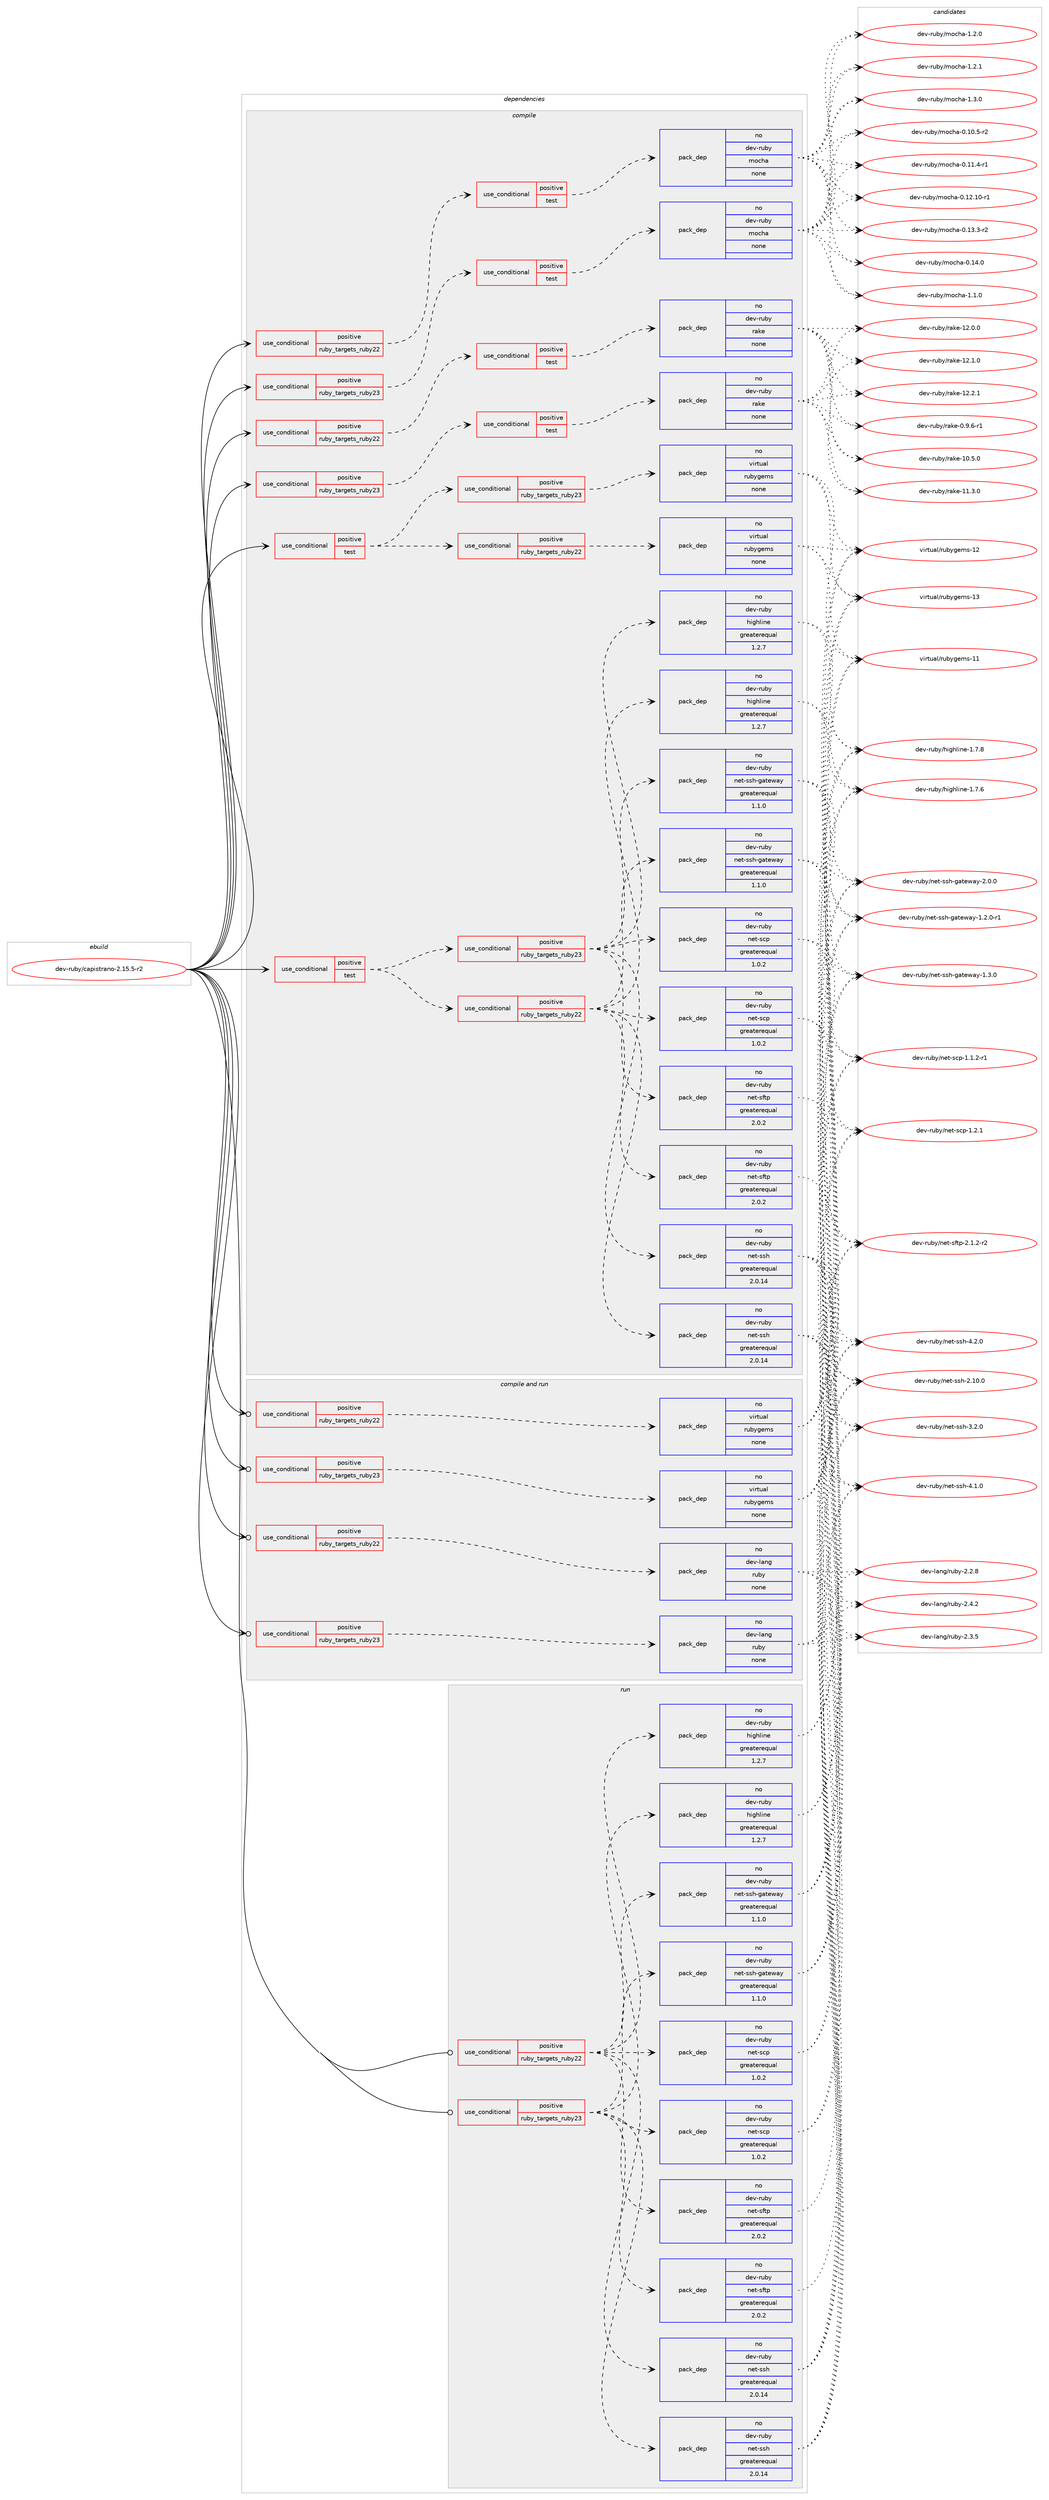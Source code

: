 digraph prolog {

# *************
# Graph options
# *************

newrank=true;
concentrate=true;
compound=true;
graph [rankdir=LR,fontname=Helvetica,fontsize=10,ranksep=1.5];#, ranksep=2.5, nodesep=0.2];
edge  [arrowhead=vee];
node  [fontname=Helvetica,fontsize=10];

# **********
# The ebuild
# **********

subgraph cluster_leftcol {
color=gray;
rank=same;
label=<<i>ebuild</i>>;
id [label="dev-ruby/capistrano-2.15.5-r2", color=red, width=4, href="../dev-ruby/capistrano-2.15.5-r2.svg"];
}

# ****************
# The dependencies
# ****************

subgraph cluster_midcol {
color=gray;
label=<<i>dependencies</i>>;
subgraph cluster_compile {
fillcolor="#eeeeee";
style=filled;
label=<<i>compile</i>>;
subgraph cond53423 {
dependency231536 [label=<<TABLE BORDER="0" CELLBORDER="1" CELLSPACING="0" CELLPADDING="4"><TR><TD ROWSPAN="3" CELLPADDING="10">use_conditional</TD></TR><TR><TD>positive</TD></TR><TR><TD>ruby_targets_ruby22</TD></TR></TABLE>>, shape=none, color=red];
subgraph cond53424 {
dependency231537 [label=<<TABLE BORDER="0" CELLBORDER="1" CELLSPACING="0" CELLPADDING="4"><TR><TD ROWSPAN="3" CELLPADDING="10">use_conditional</TD></TR><TR><TD>positive</TD></TR><TR><TD>test</TD></TR></TABLE>>, shape=none, color=red];
subgraph pack174039 {
dependency231538 [label=<<TABLE BORDER="0" CELLBORDER="1" CELLSPACING="0" CELLPADDING="4" WIDTH="220"><TR><TD ROWSPAN="6" CELLPADDING="30">pack_dep</TD></TR><TR><TD WIDTH="110">no</TD></TR><TR><TD>dev-ruby</TD></TR><TR><TD>mocha</TD></TR><TR><TD>none</TD></TR><TR><TD></TD></TR></TABLE>>, shape=none, color=blue];
}
dependency231537:e -> dependency231538:w [weight=20,style="dashed",arrowhead="vee"];
}
dependency231536:e -> dependency231537:w [weight=20,style="dashed",arrowhead="vee"];
}
id:e -> dependency231536:w [weight=20,style="solid",arrowhead="vee"];
subgraph cond53425 {
dependency231539 [label=<<TABLE BORDER="0" CELLBORDER="1" CELLSPACING="0" CELLPADDING="4"><TR><TD ROWSPAN="3" CELLPADDING="10">use_conditional</TD></TR><TR><TD>positive</TD></TR><TR><TD>ruby_targets_ruby22</TD></TR></TABLE>>, shape=none, color=red];
subgraph cond53426 {
dependency231540 [label=<<TABLE BORDER="0" CELLBORDER="1" CELLSPACING="0" CELLPADDING="4"><TR><TD ROWSPAN="3" CELLPADDING="10">use_conditional</TD></TR><TR><TD>positive</TD></TR><TR><TD>test</TD></TR></TABLE>>, shape=none, color=red];
subgraph pack174040 {
dependency231541 [label=<<TABLE BORDER="0" CELLBORDER="1" CELLSPACING="0" CELLPADDING="4" WIDTH="220"><TR><TD ROWSPAN="6" CELLPADDING="30">pack_dep</TD></TR><TR><TD WIDTH="110">no</TD></TR><TR><TD>dev-ruby</TD></TR><TR><TD>rake</TD></TR><TR><TD>none</TD></TR><TR><TD></TD></TR></TABLE>>, shape=none, color=blue];
}
dependency231540:e -> dependency231541:w [weight=20,style="dashed",arrowhead="vee"];
}
dependency231539:e -> dependency231540:w [weight=20,style="dashed",arrowhead="vee"];
}
id:e -> dependency231539:w [weight=20,style="solid",arrowhead="vee"];
subgraph cond53427 {
dependency231542 [label=<<TABLE BORDER="0" CELLBORDER="1" CELLSPACING="0" CELLPADDING="4"><TR><TD ROWSPAN="3" CELLPADDING="10">use_conditional</TD></TR><TR><TD>positive</TD></TR><TR><TD>ruby_targets_ruby23</TD></TR></TABLE>>, shape=none, color=red];
subgraph cond53428 {
dependency231543 [label=<<TABLE BORDER="0" CELLBORDER="1" CELLSPACING="0" CELLPADDING="4"><TR><TD ROWSPAN="3" CELLPADDING="10">use_conditional</TD></TR><TR><TD>positive</TD></TR><TR><TD>test</TD></TR></TABLE>>, shape=none, color=red];
subgraph pack174041 {
dependency231544 [label=<<TABLE BORDER="0" CELLBORDER="1" CELLSPACING="0" CELLPADDING="4" WIDTH="220"><TR><TD ROWSPAN="6" CELLPADDING="30">pack_dep</TD></TR><TR><TD WIDTH="110">no</TD></TR><TR><TD>dev-ruby</TD></TR><TR><TD>mocha</TD></TR><TR><TD>none</TD></TR><TR><TD></TD></TR></TABLE>>, shape=none, color=blue];
}
dependency231543:e -> dependency231544:w [weight=20,style="dashed",arrowhead="vee"];
}
dependency231542:e -> dependency231543:w [weight=20,style="dashed",arrowhead="vee"];
}
id:e -> dependency231542:w [weight=20,style="solid",arrowhead="vee"];
subgraph cond53429 {
dependency231545 [label=<<TABLE BORDER="0" CELLBORDER="1" CELLSPACING="0" CELLPADDING="4"><TR><TD ROWSPAN="3" CELLPADDING="10">use_conditional</TD></TR><TR><TD>positive</TD></TR><TR><TD>ruby_targets_ruby23</TD></TR></TABLE>>, shape=none, color=red];
subgraph cond53430 {
dependency231546 [label=<<TABLE BORDER="0" CELLBORDER="1" CELLSPACING="0" CELLPADDING="4"><TR><TD ROWSPAN="3" CELLPADDING="10">use_conditional</TD></TR><TR><TD>positive</TD></TR><TR><TD>test</TD></TR></TABLE>>, shape=none, color=red];
subgraph pack174042 {
dependency231547 [label=<<TABLE BORDER="0" CELLBORDER="1" CELLSPACING="0" CELLPADDING="4" WIDTH="220"><TR><TD ROWSPAN="6" CELLPADDING="30">pack_dep</TD></TR><TR><TD WIDTH="110">no</TD></TR><TR><TD>dev-ruby</TD></TR><TR><TD>rake</TD></TR><TR><TD>none</TD></TR><TR><TD></TD></TR></TABLE>>, shape=none, color=blue];
}
dependency231546:e -> dependency231547:w [weight=20,style="dashed",arrowhead="vee"];
}
dependency231545:e -> dependency231546:w [weight=20,style="dashed",arrowhead="vee"];
}
id:e -> dependency231545:w [weight=20,style="solid",arrowhead="vee"];
subgraph cond53431 {
dependency231548 [label=<<TABLE BORDER="0" CELLBORDER="1" CELLSPACING="0" CELLPADDING="4"><TR><TD ROWSPAN="3" CELLPADDING="10">use_conditional</TD></TR><TR><TD>positive</TD></TR><TR><TD>test</TD></TR></TABLE>>, shape=none, color=red];
subgraph cond53432 {
dependency231549 [label=<<TABLE BORDER="0" CELLBORDER="1" CELLSPACING="0" CELLPADDING="4"><TR><TD ROWSPAN="3" CELLPADDING="10">use_conditional</TD></TR><TR><TD>positive</TD></TR><TR><TD>ruby_targets_ruby22</TD></TR></TABLE>>, shape=none, color=red];
subgraph pack174043 {
dependency231550 [label=<<TABLE BORDER="0" CELLBORDER="1" CELLSPACING="0" CELLPADDING="4" WIDTH="220"><TR><TD ROWSPAN="6" CELLPADDING="30">pack_dep</TD></TR><TR><TD WIDTH="110">no</TD></TR><TR><TD>dev-ruby</TD></TR><TR><TD>net-ssh</TD></TR><TR><TD>greaterequal</TD></TR><TR><TD>2.0.14</TD></TR></TABLE>>, shape=none, color=blue];
}
dependency231549:e -> dependency231550:w [weight=20,style="dashed",arrowhead="vee"];
subgraph pack174044 {
dependency231551 [label=<<TABLE BORDER="0" CELLBORDER="1" CELLSPACING="0" CELLPADDING="4" WIDTH="220"><TR><TD ROWSPAN="6" CELLPADDING="30">pack_dep</TD></TR><TR><TD WIDTH="110">no</TD></TR><TR><TD>dev-ruby</TD></TR><TR><TD>net-sftp</TD></TR><TR><TD>greaterequal</TD></TR><TR><TD>2.0.2</TD></TR></TABLE>>, shape=none, color=blue];
}
dependency231549:e -> dependency231551:w [weight=20,style="dashed",arrowhead="vee"];
subgraph pack174045 {
dependency231552 [label=<<TABLE BORDER="0" CELLBORDER="1" CELLSPACING="0" CELLPADDING="4" WIDTH="220"><TR><TD ROWSPAN="6" CELLPADDING="30">pack_dep</TD></TR><TR><TD WIDTH="110">no</TD></TR><TR><TD>dev-ruby</TD></TR><TR><TD>net-scp</TD></TR><TR><TD>greaterequal</TD></TR><TR><TD>1.0.2</TD></TR></TABLE>>, shape=none, color=blue];
}
dependency231549:e -> dependency231552:w [weight=20,style="dashed",arrowhead="vee"];
subgraph pack174046 {
dependency231553 [label=<<TABLE BORDER="0" CELLBORDER="1" CELLSPACING="0" CELLPADDING="4" WIDTH="220"><TR><TD ROWSPAN="6" CELLPADDING="30">pack_dep</TD></TR><TR><TD WIDTH="110">no</TD></TR><TR><TD>dev-ruby</TD></TR><TR><TD>net-ssh-gateway</TD></TR><TR><TD>greaterequal</TD></TR><TR><TD>1.1.0</TD></TR></TABLE>>, shape=none, color=blue];
}
dependency231549:e -> dependency231553:w [weight=20,style="dashed",arrowhead="vee"];
subgraph pack174047 {
dependency231554 [label=<<TABLE BORDER="0" CELLBORDER="1" CELLSPACING="0" CELLPADDING="4" WIDTH="220"><TR><TD ROWSPAN="6" CELLPADDING="30">pack_dep</TD></TR><TR><TD WIDTH="110">no</TD></TR><TR><TD>dev-ruby</TD></TR><TR><TD>highline</TD></TR><TR><TD>greaterequal</TD></TR><TR><TD>1.2.7</TD></TR></TABLE>>, shape=none, color=blue];
}
dependency231549:e -> dependency231554:w [weight=20,style="dashed",arrowhead="vee"];
}
dependency231548:e -> dependency231549:w [weight=20,style="dashed",arrowhead="vee"];
subgraph cond53433 {
dependency231555 [label=<<TABLE BORDER="0" CELLBORDER="1" CELLSPACING="0" CELLPADDING="4"><TR><TD ROWSPAN="3" CELLPADDING="10">use_conditional</TD></TR><TR><TD>positive</TD></TR><TR><TD>ruby_targets_ruby23</TD></TR></TABLE>>, shape=none, color=red];
subgraph pack174048 {
dependency231556 [label=<<TABLE BORDER="0" CELLBORDER="1" CELLSPACING="0" CELLPADDING="4" WIDTH="220"><TR><TD ROWSPAN="6" CELLPADDING="30">pack_dep</TD></TR><TR><TD WIDTH="110">no</TD></TR><TR><TD>dev-ruby</TD></TR><TR><TD>net-ssh</TD></TR><TR><TD>greaterequal</TD></TR><TR><TD>2.0.14</TD></TR></TABLE>>, shape=none, color=blue];
}
dependency231555:e -> dependency231556:w [weight=20,style="dashed",arrowhead="vee"];
subgraph pack174049 {
dependency231557 [label=<<TABLE BORDER="0" CELLBORDER="1" CELLSPACING="0" CELLPADDING="4" WIDTH="220"><TR><TD ROWSPAN="6" CELLPADDING="30">pack_dep</TD></TR><TR><TD WIDTH="110">no</TD></TR><TR><TD>dev-ruby</TD></TR><TR><TD>net-sftp</TD></TR><TR><TD>greaterequal</TD></TR><TR><TD>2.0.2</TD></TR></TABLE>>, shape=none, color=blue];
}
dependency231555:e -> dependency231557:w [weight=20,style="dashed",arrowhead="vee"];
subgraph pack174050 {
dependency231558 [label=<<TABLE BORDER="0" CELLBORDER="1" CELLSPACING="0" CELLPADDING="4" WIDTH="220"><TR><TD ROWSPAN="6" CELLPADDING="30">pack_dep</TD></TR><TR><TD WIDTH="110">no</TD></TR><TR><TD>dev-ruby</TD></TR><TR><TD>net-scp</TD></TR><TR><TD>greaterequal</TD></TR><TR><TD>1.0.2</TD></TR></TABLE>>, shape=none, color=blue];
}
dependency231555:e -> dependency231558:w [weight=20,style="dashed",arrowhead="vee"];
subgraph pack174051 {
dependency231559 [label=<<TABLE BORDER="0" CELLBORDER="1" CELLSPACING="0" CELLPADDING="4" WIDTH="220"><TR><TD ROWSPAN="6" CELLPADDING="30">pack_dep</TD></TR><TR><TD WIDTH="110">no</TD></TR><TR><TD>dev-ruby</TD></TR><TR><TD>net-ssh-gateway</TD></TR><TR><TD>greaterequal</TD></TR><TR><TD>1.1.0</TD></TR></TABLE>>, shape=none, color=blue];
}
dependency231555:e -> dependency231559:w [weight=20,style="dashed",arrowhead="vee"];
subgraph pack174052 {
dependency231560 [label=<<TABLE BORDER="0" CELLBORDER="1" CELLSPACING="0" CELLPADDING="4" WIDTH="220"><TR><TD ROWSPAN="6" CELLPADDING="30">pack_dep</TD></TR><TR><TD WIDTH="110">no</TD></TR><TR><TD>dev-ruby</TD></TR><TR><TD>highline</TD></TR><TR><TD>greaterequal</TD></TR><TR><TD>1.2.7</TD></TR></TABLE>>, shape=none, color=blue];
}
dependency231555:e -> dependency231560:w [weight=20,style="dashed",arrowhead="vee"];
}
dependency231548:e -> dependency231555:w [weight=20,style="dashed",arrowhead="vee"];
}
id:e -> dependency231548:w [weight=20,style="solid",arrowhead="vee"];
subgraph cond53434 {
dependency231561 [label=<<TABLE BORDER="0" CELLBORDER="1" CELLSPACING="0" CELLPADDING="4"><TR><TD ROWSPAN="3" CELLPADDING="10">use_conditional</TD></TR><TR><TD>positive</TD></TR><TR><TD>test</TD></TR></TABLE>>, shape=none, color=red];
subgraph cond53435 {
dependency231562 [label=<<TABLE BORDER="0" CELLBORDER="1" CELLSPACING="0" CELLPADDING="4"><TR><TD ROWSPAN="3" CELLPADDING="10">use_conditional</TD></TR><TR><TD>positive</TD></TR><TR><TD>ruby_targets_ruby22</TD></TR></TABLE>>, shape=none, color=red];
subgraph pack174053 {
dependency231563 [label=<<TABLE BORDER="0" CELLBORDER="1" CELLSPACING="0" CELLPADDING="4" WIDTH="220"><TR><TD ROWSPAN="6" CELLPADDING="30">pack_dep</TD></TR><TR><TD WIDTH="110">no</TD></TR><TR><TD>virtual</TD></TR><TR><TD>rubygems</TD></TR><TR><TD>none</TD></TR><TR><TD></TD></TR></TABLE>>, shape=none, color=blue];
}
dependency231562:e -> dependency231563:w [weight=20,style="dashed",arrowhead="vee"];
}
dependency231561:e -> dependency231562:w [weight=20,style="dashed",arrowhead="vee"];
subgraph cond53436 {
dependency231564 [label=<<TABLE BORDER="0" CELLBORDER="1" CELLSPACING="0" CELLPADDING="4"><TR><TD ROWSPAN="3" CELLPADDING="10">use_conditional</TD></TR><TR><TD>positive</TD></TR><TR><TD>ruby_targets_ruby23</TD></TR></TABLE>>, shape=none, color=red];
subgraph pack174054 {
dependency231565 [label=<<TABLE BORDER="0" CELLBORDER="1" CELLSPACING="0" CELLPADDING="4" WIDTH="220"><TR><TD ROWSPAN="6" CELLPADDING="30">pack_dep</TD></TR><TR><TD WIDTH="110">no</TD></TR><TR><TD>virtual</TD></TR><TR><TD>rubygems</TD></TR><TR><TD>none</TD></TR><TR><TD></TD></TR></TABLE>>, shape=none, color=blue];
}
dependency231564:e -> dependency231565:w [weight=20,style="dashed",arrowhead="vee"];
}
dependency231561:e -> dependency231564:w [weight=20,style="dashed",arrowhead="vee"];
}
id:e -> dependency231561:w [weight=20,style="solid",arrowhead="vee"];
}
subgraph cluster_compileandrun {
fillcolor="#eeeeee";
style=filled;
label=<<i>compile and run</i>>;
subgraph cond53437 {
dependency231566 [label=<<TABLE BORDER="0" CELLBORDER="1" CELLSPACING="0" CELLPADDING="4"><TR><TD ROWSPAN="3" CELLPADDING="10">use_conditional</TD></TR><TR><TD>positive</TD></TR><TR><TD>ruby_targets_ruby22</TD></TR></TABLE>>, shape=none, color=red];
subgraph pack174055 {
dependency231567 [label=<<TABLE BORDER="0" CELLBORDER="1" CELLSPACING="0" CELLPADDING="4" WIDTH="220"><TR><TD ROWSPAN="6" CELLPADDING="30">pack_dep</TD></TR><TR><TD WIDTH="110">no</TD></TR><TR><TD>dev-lang</TD></TR><TR><TD>ruby</TD></TR><TR><TD>none</TD></TR><TR><TD></TD></TR></TABLE>>, shape=none, color=blue];
}
dependency231566:e -> dependency231567:w [weight=20,style="dashed",arrowhead="vee"];
}
id:e -> dependency231566:w [weight=20,style="solid",arrowhead="odotvee"];
subgraph cond53438 {
dependency231568 [label=<<TABLE BORDER="0" CELLBORDER="1" CELLSPACING="0" CELLPADDING="4"><TR><TD ROWSPAN="3" CELLPADDING="10">use_conditional</TD></TR><TR><TD>positive</TD></TR><TR><TD>ruby_targets_ruby22</TD></TR></TABLE>>, shape=none, color=red];
subgraph pack174056 {
dependency231569 [label=<<TABLE BORDER="0" CELLBORDER="1" CELLSPACING="0" CELLPADDING="4" WIDTH="220"><TR><TD ROWSPAN="6" CELLPADDING="30">pack_dep</TD></TR><TR><TD WIDTH="110">no</TD></TR><TR><TD>virtual</TD></TR><TR><TD>rubygems</TD></TR><TR><TD>none</TD></TR><TR><TD></TD></TR></TABLE>>, shape=none, color=blue];
}
dependency231568:e -> dependency231569:w [weight=20,style="dashed",arrowhead="vee"];
}
id:e -> dependency231568:w [weight=20,style="solid",arrowhead="odotvee"];
subgraph cond53439 {
dependency231570 [label=<<TABLE BORDER="0" CELLBORDER="1" CELLSPACING="0" CELLPADDING="4"><TR><TD ROWSPAN="3" CELLPADDING="10">use_conditional</TD></TR><TR><TD>positive</TD></TR><TR><TD>ruby_targets_ruby23</TD></TR></TABLE>>, shape=none, color=red];
subgraph pack174057 {
dependency231571 [label=<<TABLE BORDER="0" CELLBORDER="1" CELLSPACING="0" CELLPADDING="4" WIDTH="220"><TR><TD ROWSPAN="6" CELLPADDING="30">pack_dep</TD></TR><TR><TD WIDTH="110">no</TD></TR><TR><TD>dev-lang</TD></TR><TR><TD>ruby</TD></TR><TR><TD>none</TD></TR><TR><TD></TD></TR></TABLE>>, shape=none, color=blue];
}
dependency231570:e -> dependency231571:w [weight=20,style="dashed",arrowhead="vee"];
}
id:e -> dependency231570:w [weight=20,style="solid",arrowhead="odotvee"];
subgraph cond53440 {
dependency231572 [label=<<TABLE BORDER="0" CELLBORDER="1" CELLSPACING="0" CELLPADDING="4"><TR><TD ROWSPAN="3" CELLPADDING="10">use_conditional</TD></TR><TR><TD>positive</TD></TR><TR><TD>ruby_targets_ruby23</TD></TR></TABLE>>, shape=none, color=red];
subgraph pack174058 {
dependency231573 [label=<<TABLE BORDER="0" CELLBORDER="1" CELLSPACING="0" CELLPADDING="4" WIDTH="220"><TR><TD ROWSPAN="6" CELLPADDING="30">pack_dep</TD></TR><TR><TD WIDTH="110">no</TD></TR><TR><TD>virtual</TD></TR><TR><TD>rubygems</TD></TR><TR><TD>none</TD></TR><TR><TD></TD></TR></TABLE>>, shape=none, color=blue];
}
dependency231572:e -> dependency231573:w [weight=20,style="dashed",arrowhead="vee"];
}
id:e -> dependency231572:w [weight=20,style="solid",arrowhead="odotvee"];
}
subgraph cluster_run {
fillcolor="#eeeeee";
style=filled;
label=<<i>run</i>>;
subgraph cond53441 {
dependency231574 [label=<<TABLE BORDER="0" CELLBORDER="1" CELLSPACING="0" CELLPADDING="4"><TR><TD ROWSPAN="3" CELLPADDING="10">use_conditional</TD></TR><TR><TD>positive</TD></TR><TR><TD>ruby_targets_ruby22</TD></TR></TABLE>>, shape=none, color=red];
subgraph pack174059 {
dependency231575 [label=<<TABLE BORDER="0" CELLBORDER="1" CELLSPACING="0" CELLPADDING="4" WIDTH="220"><TR><TD ROWSPAN="6" CELLPADDING="30">pack_dep</TD></TR><TR><TD WIDTH="110">no</TD></TR><TR><TD>dev-ruby</TD></TR><TR><TD>net-ssh</TD></TR><TR><TD>greaterequal</TD></TR><TR><TD>2.0.14</TD></TR></TABLE>>, shape=none, color=blue];
}
dependency231574:e -> dependency231575:w [weight=20,style="dashed",arrowhead="vee"];
subgraph pack174060 {
dependency231576 [label=<<TABLE BORDER="0" CELLBORDER="1" CELLSPACING="0" CELLPADDING="4" WIDTH="220"><TR><TD ROWSPAN="6" CELLPADDING="30">pack_dep</TD></TR><TR><TD WIDTH="110">no</TD></TR><TR><TD>dev-ruby</TD></TR><TR><TD>net-sftp</TD></TR><TR><TD>greaterequal</TD></TR><TR><TD>2.0.2</TD></TR></TABLE>>, shape=none, color=blue];
}
dependency231574:e -> dependency231576:w [weight=20,style="dashed",arrowhead="vee"];
subgraph pack174061 {
dependency231577 [label=<<TABLE BORDER="0" CELLBORDER="1" CELLSPACING="0" CELLPADDING="4" WIDTH="220"><TR><TD ROWSPAN="6" CELLPADDING="30">pack_dep</TD></TR><TR><TD WIDTH="110">no</TD></TR><TR><TD>dev-ruby</TD></TR><TR><TD>net-scp</TD></TR><TR><TD>greaterequal</TD></TR><TR><TD>1.0.2</TD></TR></TABLE>>, shape=none, color=blue];
}
dependency231574:e -> dependency231577:w [weight=20,style="dashed",arrowhead="vee"];
subgraph pack174062 {
dependency231578 [label=<<TABLE BORDER="0" CELLBORDER="1" CELLSPACING="0" CELLPADDING="4" WIDTH="220"><TR><TD ROWSPAN="6" CELLPADDING="30">pack_dep</TD></TR><TR><TD WIDTH="110">no</TD></TR><TR><TD>dev-ruby</TD></TR><TR><TD>net-ssh-gateway</TD></TR><TR><TD>greaterequal</TD></TR><TR><TD>1.1.0</TD></TR></TABLE>>, shape=none, color=blue];
}
dependency231574:e -> dependency231578:w [weight=20,style="dashed",arrowhead="vee"];
subgraph pack174063 {
dependency231579 [label=<<TABLE BORDER="0" CELLBORDER="1" CELLSPACING="0" CELLPADDING="4" WIDTH="220"><TR><TD ROWSPAN="6" CELLPADDING="30">pack_dep</TD></TR><TR><TD WIDTH="110">no</TD></TR><TR><TD>dev-ruby</TD></TR><TR><TD>highline</TD></TR><TR><TD>greaterequal</TD></TR><TR><TD>1.2.7</TD></TR></TABLE>>, shape=none, color=blue];
}
dependency231574:e -> dependency231579:w [weight=20,style="dashed",arrowhead="vee"];
}
id:e -> dependency231574:w [weight=20,style="solid",arrowhead="odot"];
subgraph cond53442 {
dependency231580 [label=<<TABLE BORDER="0" CELLBORDER="1" CELLSPACING="0" CELLPADDING="4"><TR><TD ROWSPAN="3" CELLPADDING="10">use_conditional</TD></TR><TR><TD>positive</TD></TR><TR><TD>ruby_targets_ruby23</TD></TR></TABLE>>, shape=none, color=red];
subgraph pack174064 {
dependency231581 [label=<<TABLE BORDER="0" CELLBORDER="1" CELLSPACING="0" CELLPADDING="4" WIDTH="220"><TR><TD ROWSPAN="6" CELLPADDING="30">pack_dep</TD></TR><TR><TD WIDTH="110">no</TD></TR><TR><TD>dev-ruby</TD></TR><TR><TD>net-ssh</TD></TR><TR><TD>greaterequal</TD></TR><TR><TD>2.0.14</TD></TR></TABLE>>, shape=none, color=blue];
}
dependency231580:e -> dependency231581:w [weight=20,style="dashed",arrowhead="vee"];
subgraph pack174065 {
dependency231582 [label=<<TABLE BORDER="0" CELLBORDER="1" CELLSPACING="0" CELLPADDING="4" WIDTH="220"><TR><TD ROWSPAN="6" CELLPADDING="30">pack_dep</TD></TR><TR><TD WIDTH="110">no</TD></TR><TR><TD>dev-ruby</TD></TR><TR><TD>net-sftp</TD></TR><TR><TD>greaterequal</TD></TR><TR><TD>2.0.2</TD></TR></TABLE>>, shape=none, color=blue];
}
dependency231580:e -> dependency231582:w [weight=20,style="dashed",arrowhead="vee"];
subgraph pack174066 {
dependency231583 [label=<<TABLE BORDER="0" CELLBORDER="1" CELLSPACING="0" CELLPADDING="4" WIDTH="220"><TR><TD ROWSPAN="6" CELLPADDING="30">pack_dep</TD></TR><TR><TD WIDTH="110">no</TD></TR><TR><TD>dev-ruby</TD></TR><TR><TD>net-scp</TD></TR><TR><TD>greaterequal</TD></TR><TR><TD>1.0.2</TD></TR></TABLE>>, shape=none, color=blue];
}
dependency231580:e -> dependency231583:w [weight=20,style="dashed",arrowhead="vee"];
subgraph pack174067 {
dependency231584 [label=<<TABLE BORDER="0" CELLBORDER="1" CELLSPACING="0" CELLPADDING="4" WIDTH="220"><TR><TD ROWSPAN="6" CELLPADDING="30">pack_dep</TD></TR><TR><TD WIDTH="110">no</TD></TR><TR><TD>dev-ruby</TD></TR><TR><TD>net-ssh-gateway</TD></TR><TR><TD>greaterequal</TD></TR><TR><TD>1.1.0</TD></TR></TABLE>>, shape=none, color=blue];
}
dependency231580:e -> dependency231584:w [weight=20,style="dashed",arrowhead="vee"];
subgraph pack174068 {
dependency231585 [label=<<TABLE BORDER="0" CELLBORDER="1" CELLSPACING="0" CELLPADDING="4" WIDTH="220"><TR><TD ROWSPAN="6" CELLPADDING="30">pack_dep</TD></TR><TR><TD WIDTH="110">no</TD></TR><TR><TD>dev-ruby</TD></TR><TR><TD>highline</TD></TR><TR><TD>greaterequal</TD></TR><TR><TD>1.2.7</TD></TR></TABLE>>, shape=none, color=blue];
}
dependency231580:e -> dependency231585:w [weight=20,style="dashed",arrowhead="vee"];
}
id:e -> dependency231580:w [weight=20,style="solid",arrowhead="odot"];
}
}

# **************
# The candidates
# **************

subgraph cluster_choices {
rank=same;
color=gray;
label=<<i>candidates</i>>;

subgraph choice174039 {
color=black;
nodesep=1;
choice1001011184511411798121471091119910497454846494846534511450 [label="dev-ruby/mocha-0.10.5-r2", color=red, width=4,href="../dev-ruby/mocha-0.10.5-r2.svg"];
choice1001011184511411798121471091119910497454846494946524511449 [label="dev-ruby/mocha-0.11.4-r1", color=red, width=4,href="../dev-ruby/mocha-0.11.4-r1.svg"];
choice100101118451141179812147109111991049745484649504649484511449 [label="dev-ruby/mocha-0.12.10-r1", color=red, width=4,href="../dev-ruby/mocha-0.12.10-r1.svg"];
choice1001011184511411798121471091119910497454846495146514511450 [label="dev-ruby/mocha-0.13.3-r2", color=red, width=4,href="../dev-ruby/mocha-0.13.3-r2.svg"];
choice100101118451141179812147109111991049745484649524648 [label="dev-ruby/mocha-0.14.0", color=red, width=4,href="../dev-ruby/mocha-0.14.0.svg"];
choice1001011184511411798121471091119910497454946494648 [label="dev-ruby/mocha-1.1.0", color=red, width=4,href="../dev-ruby/mocha-1.1.0.svg"];
choice1001011184511411798121471091119910497454946504648 [label="dev-ruby/mocha-1.2.0", color=red, width=4,href="../dev-ruby/mocha-1.2.0.svg"];
choice1001011184511411798121471091119910497454946504649 [label="dev-ruby/mocha-1.2.1", color=red, width=4,href="../dev-ruby/mocha-1.2.1.svg"];
choice1001011184511411798121471091119910497454946514648 [label="dev-ruby/mocha-1.3.0", color=red, width=4,href="../dev-ruby/mocha-1.3.0.svg"];
dependency231538:e -> choice1001011184511411798121471091119910497454846494846534511450:w [style=dotted,weight="100"];
dependency231538:e -> choice1001011184511411798121471091119910497454846494946524511449:w [style=dotted,weight="100"];
dependency231538:e -> choice100101118451141179812147109111991049745484649504649484511449:w [style=dotted,weight="100"];
dependency231538:e -> choice1001011184511411798121471091119910497454846495146514511450:w [style=dotted,weight="100"];
dependency231538:e -> choice100101118451141179812147109111991049745484649524648:w [style=dotted,weight="100"];
dependency231538:e -> choice1001011184511411798121471091119910497454946494648:w [style=dotted,weight="100"];
dependency231538:e -> choice1001011184511411798121471091119910497454946504648:w [style=dotted,weight="100"];
dependency231538:e -> choice1001011184511411798121471091119910497454946504649:w [style=dotted,weight="100"];
dependency231538:e -> choice1001011184511411798121471091119910497454946514648:w [style=dotted,weight="100"];
}
subgraph choice174040 {
color=black;
nodesep=1;
choice100101118451141179812147114971071014548465746544511449 [label="dev-ruby/rake-0.9.6-r1", color=red, width=4,href="../dev-ruby/rake-0.9.6-r1.svg"];
choice1001011184511411798121471149710710145494846534648 [label="dev-ruby/rake-10.5.0", color=red, width=4,href="../dev-ruby/rake-10.5.0.svg"];
choice1001011184511411798121471149710710145494946514648 [label="dev-ruby/rake-11.3.0", color=red, width=4,href="../dev-ruby/rake-11.3.0.svg"];
choice1001011184511411798121471149710710145495046484648 [label="dev-ruby/rake-12.0.0", color=red, width=4,href="../dev-ruby/rake-12.0.0.svg"];
choice1001011184511411798121471149710710145495046494648 [label="dev-ruby/rake-12.1.0", color=red, width=4,href="../dev-ruby/rake-12.1.0.svg"];
choice1001011184511411798121471149710710145495046504649 [label="dev-ruby/rake-12.2.1", color=red, width=4,href="../dev-ruby/rake-12.2.1.svg"];
dependency231541:e -> choice100101118451141179812147114971071014548465746544511449:w [style=dotted,weight="100"];
dependency231541:e -> choice1001011184511411798121471149710710145494846534648:w [style=dotted,weight="100"];
dependency231541:e -> choice1001011184511411798121471149710710145494946514648:w [style=dotted,weight="100"];
dependency231541:e -> choice1001011184511411798121471149710710145495046484648:w [style=dotted,weight="100"];
dependency231541:e -> choice1001011184511411798121471149710710145495046494648:w [style=dotted,weight="100"];
dependency231541:e -> choice1001011184511411798121471149710710145495046504649:w [style=dotted,weight="100"];
}
subgraph choice174041 {
color=black;
nodesep=1;
choice1001011184511411798121471091119910497454846494846534511450 [label="dev-ruby/mocha-0.10.5-r2", color=red, width=4,href="../dev-ruby/mocha-0.10.5-r2.svg"];
choice1001011184511411798121471091119910497454846494946524511449 [label="dev-ruby/mocha-0.11.4-r1", color=red, width=4,href="../dev-ruby/mocha-0.11.4-r1.svg"];
choice100101118451141179812147109111991049745484649504649484511449 [label="dev-ruby/mocha-0.12.10-r1", color=red, width=4,href="../dev-ruby/mocha-0.12.10-r1.svg"];
choice1001011184511411798121471091119910497454846495146514511450 [label="dev-ruby/mocha-0.13.3-r2", color=red, width=4,href="../dev-ruby/mocha-0.13.3-r2.svg"];
choice100101118451141179812147109111991049745484649524648 [label="dev-ruby/mocha-0.14.0", color=red, width=4,href="../dev-ruby/mocha-0.14.0.svg"];
choice1001011184511411798121471091119910497454946494648 [label="dev-ruby/mocha-1.1.0", color=red, width=4,href="../dev-ruby/mocha-1.1.0.svg"];
choice1001011184511411798121471091119910497454946504648 [label="dev-ruby/mocha-1.2.0", color=red, width=4,href="../dev-ruby/mocha-1.2.0.svg"];
choice1001011184511411798121471091119910497454946504649 [label="dev-ruby/mocha-1.2.1", color=red, width=4,href="../dev-ruby/mocha-1.2.1.svg"];
choice1001011184511411798121471091119910497454946514648 [label="dev-ruby/mocha-1.3.0", color=red, width=4,href="../dev-ruby/mocha-1.3.0.svg"];
dependency231544:e -> choice1001011184511411798121471091119910497454846494846534511450:w [style=dotted,weight="100"];
dependency231544:e -> choice1001011184511411798121471091119910497454846494946524511449:w [style=dotted,weight="100"];
dependency231544:e -> choice100101118451141179812147109111991049745484649504649484511449:w [style=dotted,weight="100"];
dependency231544:e -> choice1001011184511411798121471091119910497454846495146514511450:w [style=dotted,weight="100"];
dependency231544:e -> choice100101118451141179812147109111991049745484649524648:w [style=dotted,weight="100"];
dependency231544:e -> choice1001011184511411798121471091119910497454946494648:w [style=dotted,weight="100"];
dependency231544:e -> choice1001011184511411798121471091119910497454946504648:w [style=dotted,weight="100"];
dependency231544:e -> choice1001011184511411798121471091119910497454946504649:w [style=dotted,weight="100"];
dependency231544:e -> choice1001011184511411798121471091119910497454946514648:w [style=dotted,weight="100"];
}
subgraph choice174042 {
color=black;
nodesep=1;
choice100101118451141179812147114971071014548465746544511449 [label="dev-ruby/rake-0.9.6-r1", color=red, width=4,href="../dev-ruby/rake-0.9.6-r1.svg"];
choice1001011184511411798121471149710710145494846534648 [label="dev-ruby/rake-10.5.0", color=red, width=4,href="../dev-ruby/rake-10.5.0.svg"];
choice1001011184511411798121471149710710145494946514648 [label="dev-ruby/rake-11.3.0", color=red, width=4,href="../dev-ruby/rake-11.3.0.svg"];
choice1001011184511411798121471149710710145495046484648 [label="dev-ruby/rake-12.0.0", color=red, width=4,href="../dev-ruby/rake-12.0.0.svg"];
choice1001011184511411798121471149710710145495046494648 [label="dev-ruby/rake-12.1.0", color=red, width=4,href="../dev-ruby/rake-12.1.0.svg"];
choice1001011184511411798121471149710710145495046504649 [label="dev-ruby/rake-12.2.1", color=red, width=4,href="../dev-ruby/rake-12.2.1.svg"];
dependency231547:e -> choice100101118451141179812147114971071014548465746544511449:w [style=dotted,weight="100"];
dependency231547:e -> choice1001011184511411798121471149710710145494846534648:w [style=dotted,weight="100"];
dependency231547:e -> choice1001011184511411798121471149710710145494946514648:w [style=dotted,weight="100"];
dependency231547:e -> choice1001011184511411798121471149710710145495046484648:w [style=dotted,weight="100"];
dependency231547:e -> choice1001011184511411798121471149710710145495046494648:w [style=dotted,weight="100"];
dependency231547:e -> choice1001011184511411798121471149710710145495046504649:w [style=dotted,weight="100"];
}
subgraph choice174043 {
color=black;
nodesep=1;
choice1001011184511411798121471101011164511511510445504649484648 [label="dev-ruby/net-ssh-2.10.0", color=red, width=4,href="../dev-ruby/net-ssh-2.10.0.svg"];
choice10010111845114117981214711010111645115115104455146504648 [label="dev-ruby/net-ssh-3.2.0", color=red, width=4,href="../dev-ruby/net-ssh-3.2.0.svg"];
choice10010111845114117981214711010111645115115104455246494648 [label="dev-ruby/net-ssh-4.1.0", color=red, width=4,href="../dev-ruby/net-ssh-4.1.0.svg"];
choice10010111845114117981214711010111645115115104455246504648 [label="dev-ruby/net-ssh-4.2.0", color=red, width=4,href="../dev-ruby/net-ssh-4.2.0.svg"];
dependency231550:e -> choice1001011184511411798121471101011164511511510445504649484648:w [style=dotted,weight="100"];
dependency231550:e -> choice10010111845114117981214711010111645115115104455146504648:w [style=dotted,weight="100"];
dependency231550:e -> choice10010111845114117981214711010111645115115104455246494648:w [style=dotted,weight="100"];
dependency231550:e -> choice10010111845114117981214711010111645115115104455246504648:w [style=dotted,weight="100"];
}
subgraph choice174044 {
color=black;
nodesep=1;
choice100101118451141179812147110101116451151021161124550464946504511450 [label="dev-ruby/net-sftp-2.1.2-r2", color=red, width=4,href="../dev-ruby/net-sftp-2.1.2-r2.svg"];
dependency231551:e -> choice100101118451141179812147110101116451151021161124550464946504511450:w [style=dotted,weight="100"];
}
subgraph choice174045 {
color=black;
nodesep=1;
choice10010111845114117981214711010111645115991124549464946504511449 [label="dev-ruby/net-scp-1.1.2-r1", color=red, width=4,href="../dev-ruby/net-scp-1.1.2-r1.svg"];
choice1001011184511411798121471101011164511599112454946504649 [label="dev-ruby/net-scp-1.2.1", color=red, width=4,href="../dev-ruby/net-scp-1.2.1.svg"];
dependency231552:e -> choice10010111845114117981214711010111645115991124549464946504511449:w [style=dotted,weight="100"];
dependency231552:e -> choice1001011184511411798121471101011164511599112454946504649:w [style=dotted,weight="100"];
}
subgraph choice174046 {
color=black;
nodesep=1;
choice100101118451141179812147110101116451151151044510397116101119971214549465046484511449 [label="dev-ruby/net-ssh-gateway-1.2.0-r1", color=red, width=4,href="../dev-ruby/net-ssh-gateway-1.2.0-r1.svg"];
choice10010111845114117981214711010111645115115104451039711610111997121454946514648 [label="dev-ruby/net-ssh-gateway-1.3.0", color=red, width=4,href="../dev-ruby/net-ssh-gateway-1.3.0.svg"];
choice10010111845114117981214711010111645115115104451039711610111997121455046484648 [label="dev-ruby/net-ssh-gateway-2.0.0", color=red, width=4,href="../dev-ruby/net-ssh-gateway-2.0.0.svg"];
dependency231553:e -> choice100101118451141179812147110101116451151151044510397116101119971214549465046484511449:w [style=dotted,weight="100"];
dependency231553:e -> choice10010111845114117981214711010111645115115104451039711610111997121454946514648:w [style=dotted,weight="100"];
dependency231553:e -> choice10010111845114117981214711010111645115115104451039711610111997121455046484648:w [style=dotted,weight="100"];
}
subgraph choice174047 {
color=black;
nodesep=1;
choice100101118451141179812147104105103104108105110101454946554654 [label="dev-ruby/highline-1.7.6", color=red, width=4,href="../dev-ruby/highline-1.7.6.svg"];
choice100101118451141179812147104105103104108105110101454946554656 [label="dev-ruby/highline-1.7.8", color=red, width=4,href="../dev-ruby/highline-1.7.8.svg"];
dependency231554:e -> choice100101118451141179812147104105103104108105110101454946554654:w [style=dotted,weight="100"];
dependency231554:e -> choice100101118451141179812147104105103104108105110101454946554656:w [style=dotted,weight="100"];
}
subgraph choice174048 {
color=black;
nodesep=1;
choice1001011184511411798121471101011164511511510445504649484648 [label="dev-ruby/net-ssh-2.10.0", color=red, width=4,href="../dev-ruby/net-ssh-2.10.0.svg"];
choice10010111845114117981214711010111645115115104455146504648 [label="dev-ruby/net-ssh-3.2.0", color=red, width=4,href="../dev-ruby/net-ssh-3.2.0.svg"];
choice10010111845114117981214711010111645115115104455246494648 [label="dev-ruby/net-ssh-4.1.0", color=red, width=4,href="../dev-ruby/net-ssh-4.1.0.svg"];
choice10010111845114117981214711010111645115115104455246504648 [label="dev-ruby/net-ssh-4.2.0", color=red, width=4,href="../dev-ruby/net-ssh-4.2.0.svg"];
dependency231556:e -> choice1001011184511411798121471101011164511511510445504649484648:w [style=dotted,weight="100"];
dependency231556:e -> choice10010111845114117981214711010111645115115104455146504648:w [style=dotted,weight="100"];
dependency231556:e -> choice10010111845114117981214711010111645115115104455246494648:w [style=dotted,weight="100"];
dependency231556:e -> choice10010111845114117981214711010111645115115104455246504648:w [style=dotted,weight="100"];
}
subgraph choice174049 {
color=black;
nodesep=1;
choice100101118451141179812147110101116451151021161124550464946504511450 [label="dev-ruby/net-sftp-2.1.2-r2", color=red, width=4,href="../dev-ruby/net-sftp-2.1.2-r2.svg"];
dependency231557:e -> choice100101118451141179812147110101116451151021161124550464946504511450:w [style=dotted,weight="100"];
}
subgraph choice174050 {
color=black;
nodesep=1;
choice10010111845114117981214711010111645115991124549464946504511449 [label="dev-ruby/net-scp-1.1.2-r1", color=red, width=4,href="../dev-ruby/net-scp-1.1.2-r1.svg"];
choice1001011184511411798121471101011164511599112454946504649 [label="dev-ruby/net-scp-1.2.1", color=red, width=4,href="../dev-ruby/net-scp-1.2.1.svg"];
dependency231558:e -> choice10010111845114117981214711010111645115991124549464946504511449:w [style=dotted,weight="100"];
dependency231558:e -> choice1001011184511411798121471101011164511599112454946504649:w [style=dotted,weight="100"];
}
subgraph choice174051 {
color=black;
nodesep=1;
choice100101118451141179812147110101116451151151044510397116101119971214549465046484511449 [label="dev-ruby/net-ssh-gateway-1.2.0-r1", color=red, width=4,href="../dev-ruby/net-ssh-gateway-1.2.0-r1.svg"];
choice10010111845114117981214711010111645115115104451039711610111997121454946514648 [label="dev-ruby/net-ssh-gateway-1.3.0", color=red, width=4,href="../dev-ruby/net-ssh-gateway-1.3.0.svg"];
choice10010111845114117981214711010111645115115104451039711610111997121455046484648 [label="dev-ruby/net-ssh-gateway-2.0.0", color=red, width=4,href="../dev-ruby/net-ssh-gateway-2.0.0.svg"];
dependency231559:e -> choice100101118451141179812147110101116451151151044510397116101119971214549465046484511449:w [style=dotted,weight="100"];
dependency231559:e -> choice10010111845114117981214711010111645115115104451039711610111997121454946514648:w [style=dotted,weight="100"];
dependency231559:e -> choice10010111845114117981214711010111645115115104451039711610111997121455046484648:w [style=dotted,weight="100"];
}
subgraph choice174052 {
color=black;
nodesep=1;
choice100101118451141179812147104105103104108105110101454946554654 [label="dev-ruby/highline-1.7.6", color=red, width=4,href="../dev-ruby/highline-1.7.6.svg"];
choice100101118451141179812147104105103104108105110101454946554656 [label="dev-ruby/highline-1.7.8", color=red, width=4,href="../dev-ruby/highline-1.7.8.svg"];
dependency231560:e -> choice100101118451141179812147104105103104108105110101454946554654:w [style=dotted,weight="100"];
dependency231560:e -> choice100101118451141179812147104105103104108105110101454946554656:w [style=dotted,weight="100"];
}
subgraph choice174053 {
color=black;
nodesep=1;
choice118105114116117971084711411798121103101109115454949 [label="virtual/rubygems-11", color=red, width=4,href="../virtual/rubygems-11.svg"];
choice118105114116117971084711411798121103101109115454950 [label="virtual/rubygems-12", color=red, width=4,href="../virtual/rubygems-12.svg"];
choice118105114116117971084711411798121103101109115454951 [label="virtual/rubygems-13", color=red, width=4,href="../virtual/rubygems-13.svg"];
dependency231563:e -> choice118105114116117971084711411798121103101109115454949:w [style=dotted,weight="100"];
dependency231563:e -> choice118105114116117971084711411798121103101109115454950:w [style=dotted,weight="100"];
dependency231563:e -> choice118105114116117971084711411798121103101109115454951:w [style=dotted,weight="100"];
}
subgraph choice174054 {
color=black;
nodesep=1;
choice118105114116117971084711411798121103101109115454949 [label="virtual/rubygems-11", color=red, width=4,href="../virtual/rubygems-11.svg"];
choice118105114116117971084711411798121103101109115454950 [label="virtual/rubygems-12", color=red, width=4,href="../virtual/rubygems-12.svg"];
choice118105114116117971084711411798121103101109115454951 [label="virtual/rubygems-13", color=red, width=4,href="../virtual/rubygems-13.svg"];
dependency231565:e -> choice118105114116117971084711411798121103101109115454949:w [style=dotted,weight="100"];
dependency231565:e -> choice118105114116117971084711411798121103101109115454950:w [style=dotted,weight="100"];
dependency231565:e -> choice118105114116117971084711411798121103101109115454951:w [style=dotted,weight="100"];
}
subgraph choice174055 {
color=black;
nodesep=1;
choice10010111845108971101034711411798121455046504656 [label="dev-lang/ruby-2.2.8", color=red, width=4,href="../dev-lang/ruby-2.2.8.svg"];
choice10010111845108971101034711411798121455046514653 [label="dev-lang/ruby-2.3.5", color=red, width=4,href="../dev-lang/ruby-2.3.5.svg"];
choice10010111845108971101034711411798121455046524650 [label="dev-lang/ruby-2.4.2", color=red, width=4,href="../dev-lang/ruby-2.4.2.svg"];
dependency231567:e -> choice10010111845108971101034711411798121455046504656:w [style=dotted,weight="100"];
dependency231567:e -> choice10010111845108971101034711411798121455046514653:w [style=dotted,weight="100"];
dependency231567:e -> choice10010111845108971101034711411798121455046524650:w [style=dotted,weight="100"];
}
subgraph choice174056 {
color=black;
nodesep=1;
choice118105114116117971084711411798121103101109115454949 [label="virtual/rubygems-11", color=red, width=4,href="../virtual/rubygems-11.svg"];
choice118105114116117971084711411798121103101109115454950 [label="virtual/rubygems-12", color=red, width=4,href="../virtual/rubygems-12.svg"];
choice118105114116117971084711411798121103101109115454951 [label="virtual/rubygems-13", color=red, width=4,href="../virtual/rubygems-13.svg"];
dependency231569:e -> choice118105114116117971084711411798121103101109115454949:w [style=dotted,weight="100"];
dependency231569:e -> choice118105114116117971084711411798121103101109115454950:w [style=dotted,weight="100"];
dependency231569:e -> choice118105114116117971084711411798121103101109115454951:w [style=dotted,weight="100"];
}
subgraph choice174057 {
color=black;
nodesep=1;
choice10010111845108971101034711411798121455046504656 [label="dev-lang/ruby-2.2.8", color=red, width=4,href="../dev-lang/ruby-2.2.8.svg"];
choice10010111845108971101034711411798121455046514653 [label="dev-lang/ruby-2.3.5", color=red, width=4,href="../dev-lang/ruby-2.3.5.svg"];
choice10010111845108971101034711411798121455046524650 [label="dev-lang/ruby-2.4.2", color=red, width=4,href="../dev-lang/ruby-2.4.2.svg"];
dependency231571:e -> choice10010111845108971101034711411798121455046504656:w [style=dotted,weight="100"];
dependency231571:e -> choice10010111845108971101034711411798121455046514653:w [style=dotted,weight="100"];
dependency231571:e -> choice10010111845108971101034711411798121455046524650:w [style=dotted,weight="100"];
}
subgraph choice174058 {
color=black;
nodesep=1;
choice118105114116117971084711411798121103101109115454949 [label="virtual/rubygems-11", color=red, width=4,href="../virtual/rubygems-11.svg"];
choice118105114116117971084711411798121103101109115454950 [label="virtual/rubygems-12", color=red, width=4,href="../virtual/rubygems-12.svg"];
choice118105114116117971084711411798121103101109115454951 [label="virtual/rubygems-13", color=red, width=4,href="../virtual/rubygems-13.svg"];
dependency231573:e -> choice118105114116117971084711411798121103101109115454949:w [style=dotted,weight="100"];
dependency231573:e -> choice118105114116117971084711411798121103101109115454950:w [style=dotted,weight="100"];
dependency231573:e -> choice118105114116117971084711411798121103101109115454951:w [style=dotted,weight="100"];
}
subgraph choice174059 {
color=black;
nodesep=1;
choice1001011184511411798121471101011164511511510445504649484648 [label="dev-ruby/net-ssh-2.10.0", color=red, width=4,href="../dev-ruby/net-ssh-2.10.0.svg"];
choice10010111845114117981214711010111645115115104455146504648 [label="dev-ruby/net-ssh-3.2.0", color=red, width=4,href="../dev-ruby/net-ssh-3.2.0.svg"];
choice10010111845114117981214711010111645115115104455246494648 [label="dev-ruby/net-ssh-4.1.0", color=red, width=4,href="../dev-ruby/net-ssh-4.1.0.svg"];
choice10010111845114117981214711010111645115115104455246504648 [label="dev-ruby/net-ssh-4.2.0", color=red, width=4,href="../dev-ruby/net-ssh-4.2.0.svg"];
dependency231575:e -> choice1001011184511411798121471101011164511511510445504649484648:w [style=dotted,weight="100"];
dependency231575:e -> choice10010111845114117981214711010111645115115104455146504648:w [style=dotted,weight="100"];
dependency231575:e -> choice10010111845114117981214711010111645115115104455246494648:w [style=dotted,weight="100"];
dependency231575:e -> choice10010111845114117981214711010111645115115104455246504648:w [style=dotted,weight="100"];
}
subgraph choice174060 {
color=black;
nodesep=1;
choice100101118451141179812147110101116451151021161124550464946504511450 [label="dev-ruby/net-sftp-2.1.2-r2", color=red, width=4,href="../dev-ruby/net-sftp-2.1.2-r2.svg"];
dependency231576:e -> choice100101118451141179812147110101116451151021161124550464946504511450:w [style=dotted,weight="100"];
}
subgraph choice174061 {
color=black;
nodesep=1;
choice10010111845114117981214711010111645115991124549464946504511449 [label="dev-ruby/net-scp-1.1.2-r1", color=red, width=4,href="../dev-ruby/net-scp-1.1.2-r1.svg"];
choice1001011184511411798121471101011164511599112454946504649 [label="dev-ruby/net-scp-1.2.1", color=red, width=4,href="../dev-ruby/net-scp-1.2.1.svg"];
dependency231577:e -> choice10010111845114117981214711010111645115991124549464946504511449:w [style=dotted,weight="100"];
dependency231577:e -> choice1001011184511411798121471101011164511599112454946504649:w [style=dotted,weight="100"];
}
subgraph choice174062 {
color=black;
nodesep=1;
choice100101118451141179812147110101116451151151044510397116101119971214549465046484511449 [label="dev-ruby/net-ssh-gateway-1.2.0-r1", color=red, width=4,href="../dev-ruby/net-ssh-gateway-1.2.0-r1.svg"];
choice10010111845114117981214711010111645115115104451039711610111997121454946514648 [label="dev-ruby/net-ssh-gateway-1.3.0", color=red, width=4,href="../dev-ruby/net-ssh-gateway-1.3.0.svg"];
choice10010111845114117981214711010111645115115104451039711610111997121455046484648 [label="dev-ruby/net-ssh-gateway-2.0.0", color=red, width=4,href="../dev-ruby/net-ssh-gateway-2.0.0.svg"];
dependency231578:e -> choice100101118451141179812147110101116451151151044510397116101119971214549465046484511449:w [style=dotted,weight="100"];
dependency231578:e -> choice10010111845114117981214711010111645115115104451039711610111997121454946514648:w [style=dotted,weight="100"];
dependency231578:e -> choice10010111845114117981214711010111645115115104451039711610111997121455046484648:w [style=dotted,weight="100"];
}
subgraph choice174063 {
color=black;
nodesep=1;
choice100101118451141179812147104105103104108105110101454946554654 [label="dev-ruby/highline-1.7.6", color=red, width=4,href="../dev-ruby/highline-1.7.6.svg"];
choice100101118451141179812147104105103104108105110101454946554656 [label="dev-ruby/highline-1.7.8", color=red, width=4,href="../dev-ruby/highline-1.7.8.svg"];
dependency231579:e -> choice100101118451141179812147104105103104108105110101454946554654:w [style=dotted,weight="100"];
dependency231579:e -> choice100101118451141179812147104105103104108105110101454946554656:w [style=dotted,weight="100"];
}
subgraph choice174064 {
color=black;
nodesep=1;
choice1001011184511411798121471101011164511511510445504649484648 [label="dev-ruby/net-ssh-2.10.0", color=red, width=4,href="../dev-ruby/net-ssh-2.10.0.svg"];
choice10010111845114117981214711010111645115115104455146504648 [label="dev-ruby/net-ssh-3.2.0", color=red, width=4,href="../dev-ruby/net-ssh-3.2.0.svg"];
choice10010111845114117981214711010111645115115104455246494648 [label="dev-ruby/net-ssh-4.1.0", color=red, width=4,href="../dev-ruby/net-ssh-4.1.0.svg"];
choice10010111845114117981214711010111645115115104455246504648 [label="dev-ruby/net-ssh-4.2.0", color=red, width=4,href="../dev-ruby/net-ssh-4.2.0.svg"];
dependency231581:e -> choice1001011184511411798121471101011164511511510445504649484648:w [style=dotted,weight="100"];
dependency231581:e -> choice10010111845114117981214711010111645115115104455146504648:w [style=dotted,weight="100"];
dependency231581:e -> choice10010111845114117981214711010111645115115104455246494648:w [style=dotted,weight="100"];
dependency231581:e -> choice10010111845114117981214711010111645115115104455246504648:w [style=dotted,weight="100"];
}
subgraph choice174065 {
color=black;
nodesep=1;
choice100101118451141179812147110101116451151021161124550464946504511450 [label="dev-ruby/net-sftp-2.1.2-r2", color=red, width=4,href="../dev-ruby/net-sftp-2.1.2-r2.svg"];
dependency231582:e -> choice100101118451141179812147110101116451151021161124550464946504511450:w [style=dotted,weight="100"];
}
subgraph choice174066 {
color=black;
nodesep=1;
choice10010111845114117981214711010111645115991124549464946504511449 [label="dev-ruby/net-scp-1.1.2-r1", color=red, width=4,href="../dev-ruby/net-scp-1.1.2-r1.svg"];
choice1001011184511411798121471101011164511599112454946504649 [label="dev-ruby/net-scp-1.2.1", color=red, width=4,href="../dev-ruby/net-scp-1.2.1.svg"];
dependency231583:e -> choice10010111845114117981214711010111645115991124549464946504511449:w [style=dotted,weight="100"];
dependency231583:e -> choice1001011184511411798121471101011164511599112454946504649:w [style=dotted,weight="100"];
}
subgraph choice174067 {
color=black;
nodesep=1;
choice100101118451141179812147110101116451151151044510397116101119971214549465046484511449 [label="dev-ruby/net-ssh-gateway-1.2.0-r1", color=red, width=4,href="../dev-ruby/net-ssh-gateway-1.2.0-r1.svg"];
choice10010111845114117981214711010111645115115104451039711610111997121454946514648 [label="dev-ruby/net-ssh-gateway-1.3.0", color=red, width=4,href="../dev-ruby/net-ssh-gateway-1.3.0.svg"];
choice10010111845114117981214711010111645115115104451039711610111997121455046484648 [label="dev-ruby/net-ssh-gateway-2.0.0", color=red, width=4,href="../dev-ruby/net-ssh-gateway-2.0.0.svg"];
dependency231584:e -> choice100101118451141179812147110101116451151151044510397116101119971214549465046484511449:w [style=dotted,weight="100"];
dependency231584:e -> choice10010111845114117981214711010111645115115104451039711610111997121454946514648:w [style=dotted,weight="100"];
dependency231584:e -> choice10010111845114117981214711010111645115115104451039711610111997121455046484648:w [style=dotted,weight="100"];
}
subgraph choice174068 {
color=black;
nodesep=1;
choice100101118451141179812147104105103104108105110101454946554654 [label="dev-ruby/highline-1.7.6", color=red, width=4,href="../dev-ruby/highline-1.7.6.svg"];
choice100101118451141179812147104105103104108105110101454946554656 [label="dev-ruby/highline-1.7.8", color=red, width=4,href="../dev-ruby/highline-1.7.8.svg"];
dependency231585:e -> choice100101118451141179812147104105103104108105110101454946554654:w [style=dotted,weight="100"];
dependency231585:e -> choice100101118451141179812147104105103104108105110101454946554656:w [style=dotted,weight="100"];
}
}

}
